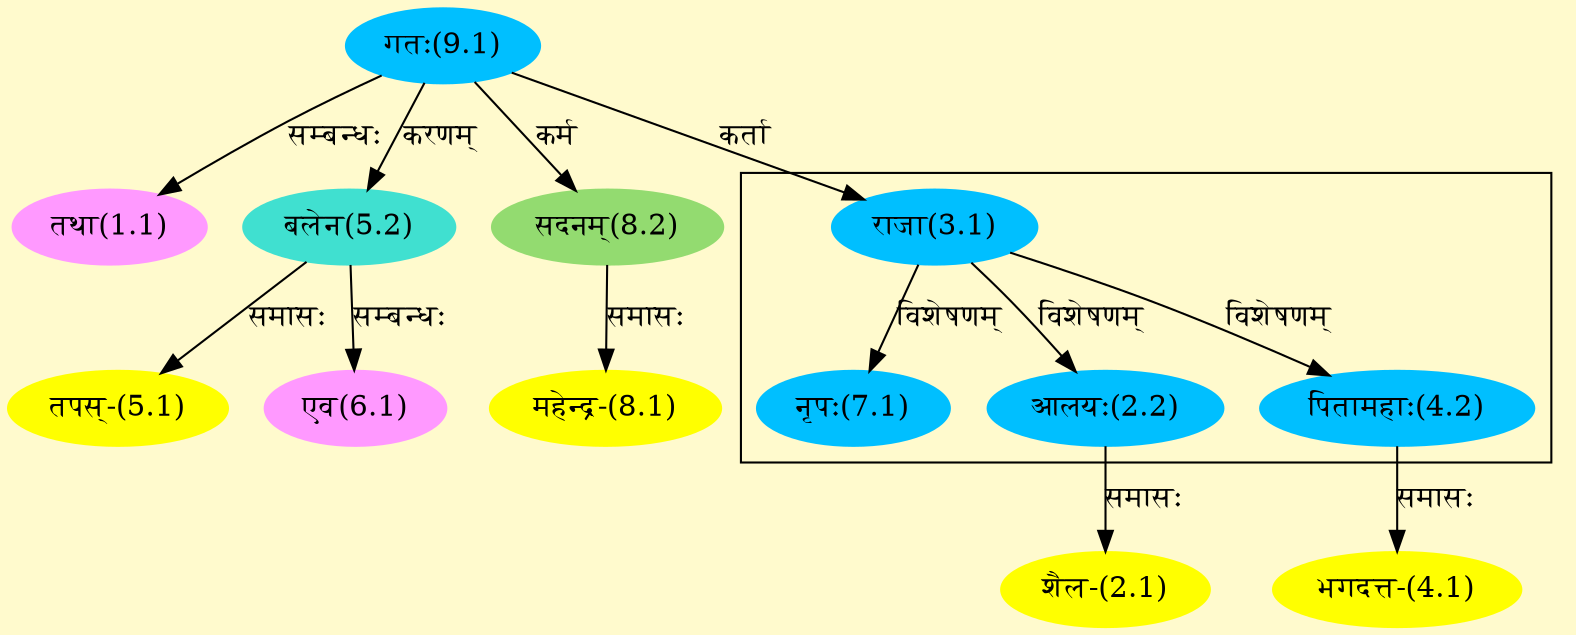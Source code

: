 digraph G{
rankdir=BT;
 compound=true;
 bgcolor="lemonchiffon1";

subgraph cluster_1{
Node2_2 [style=filled, color="#00BFFF" label = "आलयः(2.2)"]
Node3_1 [style=filled, color="#00BFFF" label = "राजा(3.1)"]
Node4_2 [style=filled, color="#00BFFF" label = "पितामहाः(4.2)"]
Node7_1 [style=filled, color="#00BFFF" label = "नृपः(7.1)"]

}
Node1_1 [style=filled, color="#FF99FF" label = "तथा(1.1)"]
Node9_1 [style=filled, color="#00BFFF" label = "गतः(9.1)"]
Node2_1 [style=filled, color="#FFFF00" label = "शैल-(2.1)"]
Node2_2 [style=filled, color="#00BFFF" label = "आलयः(2.2)"]
Node3_1 [style=filled, color="#00BFFF" label = "राजा(3.1)"]
Node4_1 [style=filled, color="#FFFF00" label = "भगदत्त-(4.1)"]
Node4_2 [style=filled, color="#00BFFF" label = "पितामहाः(4.2)"]
Node5_1 [style=filled, color="#FFFF00" label = "तपस्-(5.1)"]
Node5_2 [style=filled, color="#40E0D0" label = "बलेन(5.2)"]
Node6_1 [style=filled, color="#FF99FF" label = "एव(6.1)"]
Node8_1 [style=filled, color="#FFFF00" label = "महेन्द्र-(8.1)"]
Node8_2 [style=filled, color="#93DB70" label = "सदनम्(8.2)"]
/* Start of Relations section */

Node1_1 -> Node9_1 [  label="सम्बन्धः"  dir="back" ]
Node2_1 -> Node2_2 [  label="समासः"  dir="back" ]
Node2_2 -> Node3_1 [  label="विशेषणम्"  dir="back" ]
Node3_1 -> Node9_1 [  label="कर्ता"  dir="back" ]
Node4_1 -> Node4_2 [  label="समासः"  dir="back" ]
Node4_2 -> Node3_1 [  label="विशेषणम्"  dir="back" ]
Node5_1 -> Node5_2 [  label="समासः"  dir="back" ]
Node5_2 -> Node9_1 [  label="करणम्"  dir="back" ]
Node6_1 -> Node5_2 [  label="सम्बन्धः"  dir="back" ]
Node7_1 -> Node3_1 [  label="विशेषणम्"  dir="back" ]
Node8_1 -> Node8_2 [  label="समासः"  dir="back" ]
Node8_2 -> Node9_1 [  label="कर्म"  dir="back" ]
}
